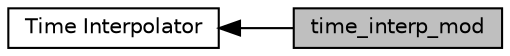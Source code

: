 digraph "time_interp_mod"
{
  edge [fontname="Helvetica",fontsize="10",labelfontname="Helvetica",labelfontsize="10"];
  node [fontname="Helvetica",fontsize="10",shape=box];
  rankdir=LR;
  Node1 [label="time_interp_mod",height=0.2,width=0.4,color="black", fillcolor="grey75", style="filled", fontcolor="black",tooltip="Computes a weight and dates/indices for linearly interpolating between two dates."];
  Node2 [label="Time Interpolator",height=0.2,width=0.4,color="black", fillcolor="white", style="filled",URL="$group__time__interp.html",tooltip="Modules and associated files in the time_interp directory."];
  Node2->Node1 [shape=plaintext, dir="back", style="solid"];
}
